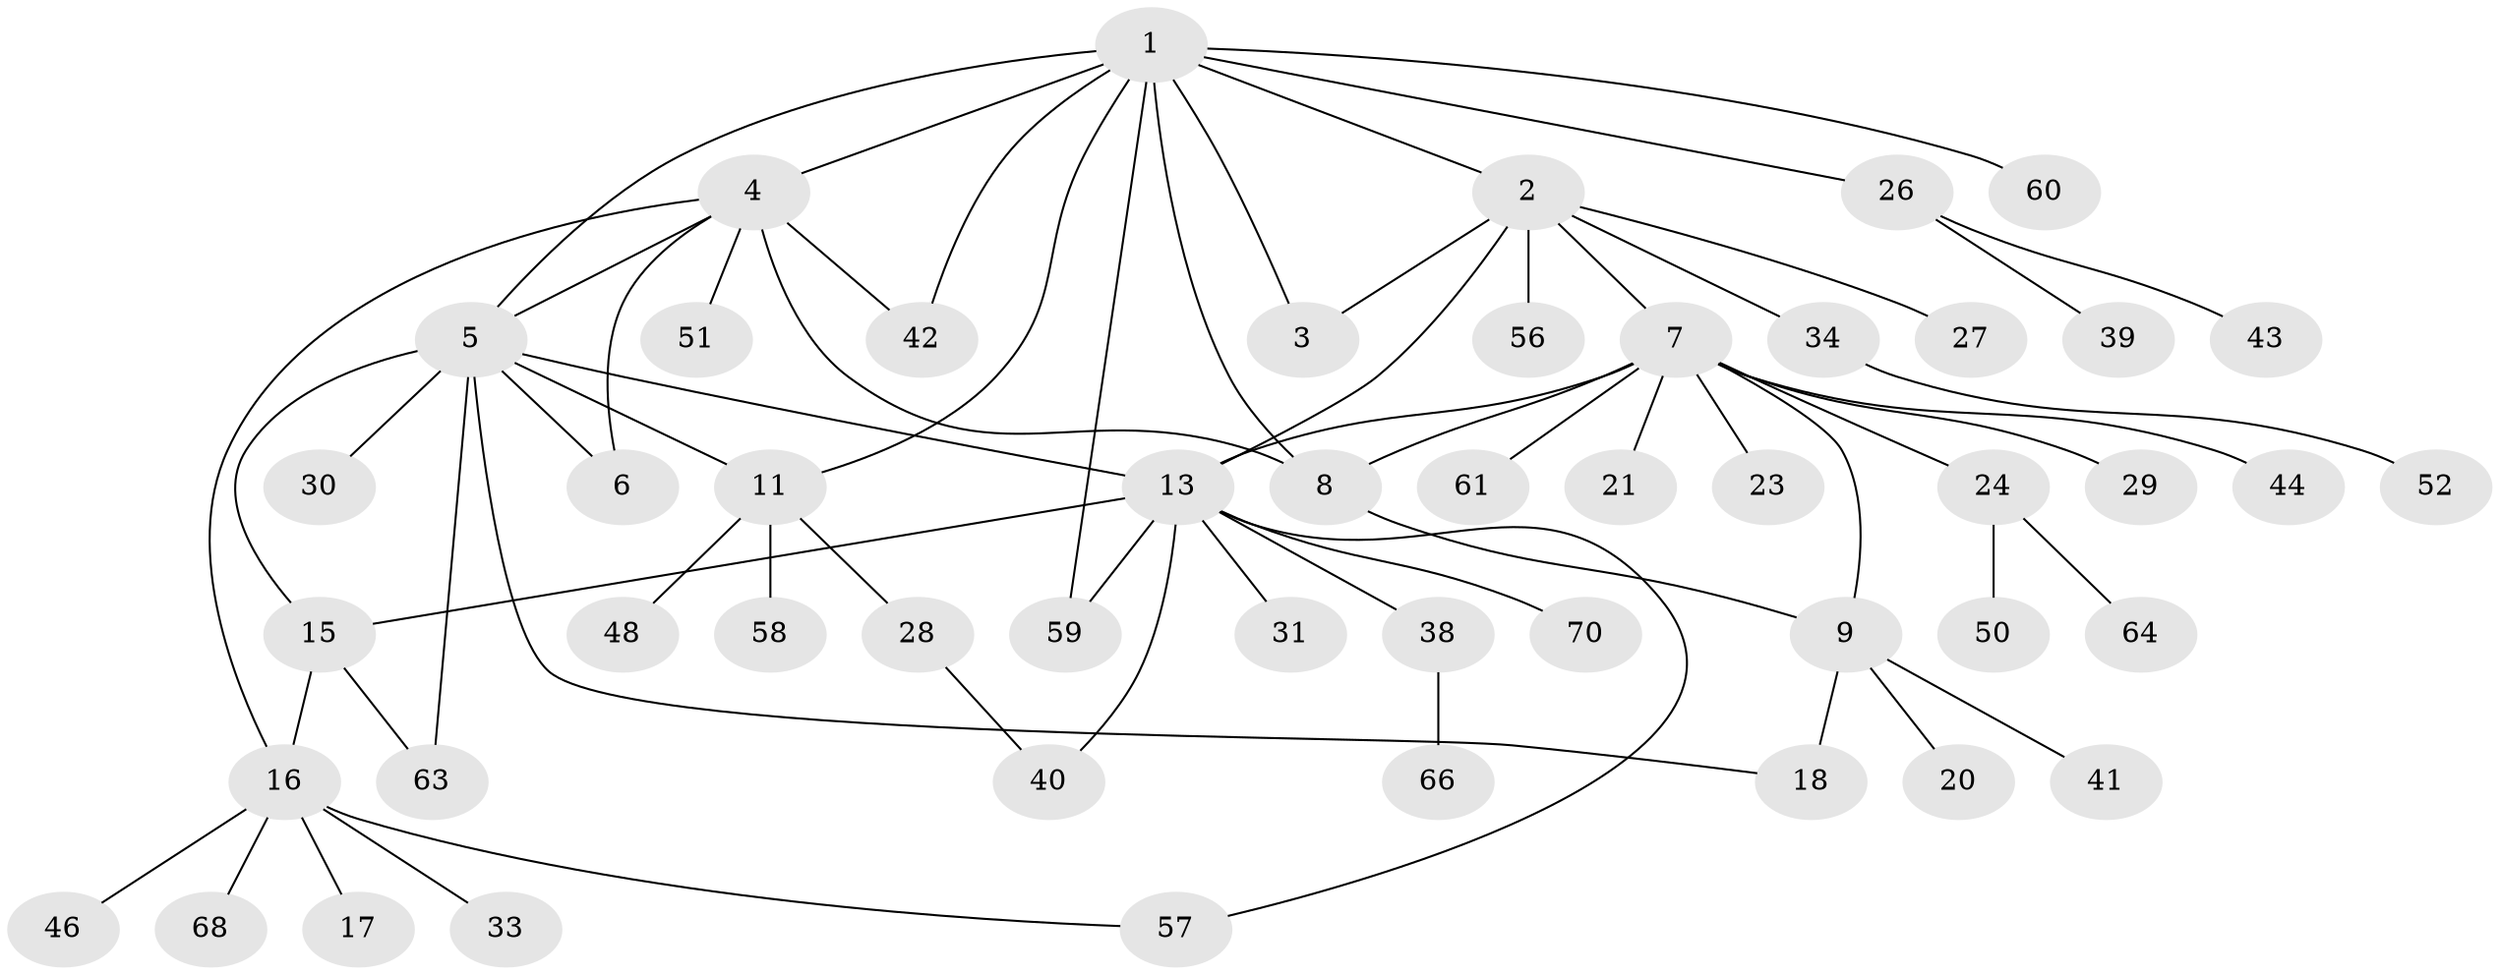 // Generated by graph-tools (version 1.1) at 2025/24/03/03/25 07:24:09]
// undirected, 50 vertices, 66 edges
graph export_dot {
graph [start="1"]
  node [color=gray90,style=filled];
  1 [super="+12"];
  2 [super="+19"];
  3;
  4 [super="+22"];
  5 [super="+10"];
  6;
  7 [super="+67"];
  8 [super="+55"];
  9 [super="+62"];
  11 [super="+37"];
  13 [super="+14"];
  15 [super="+36"];
  16 [super="+25"];
  17;
  18;
  20;
  21;
  23;
  24 [super="+49"];
  26 [super="+54"];
  27;
  28 [super="+32"];
  29;
  30;
  31;
  33;
  34 [super="+35"];
  38 [super="+45"];
  39;
  40 [super="+47"];
  41;
  42;
  43;
  44;
  46 [super="+53"];
  48 [super="+69"];
  50;
  51 [super="+65"];
  52;
  56;
  57;
  58;
  59;
  60;
  61;
  63;
  64;
  66;
  68;
  70;
  1 -- 2;
  1 -- 3;
  1 -- 4;
  1 -- 26;
  1 -- 5;
  1 -- 8;
  1 -- 59;
  1 -- 42;
  1 -- 11;
  1 -- 60;
  2 -- 3;
  2 -- 7;
  2 -- 13;
  2 -- 27;
  2 -- 34;
  2 -- 56;
  4 -- 5;
  4 -- 6;
  4 -- 8 [weight=2];
  4 -- 16;
  4 -- 42;
  4 -- 51;
  5 -- 6;
  5 -- 13;
  5 -- 18;
  5 -- 30;
  5 -- 11;
  5 -- 15;
  5 -- 63;
  7 -- 8;
  7 -- 9;
  7 -- 21;
  7 -- 23;
  7 -- 24;
  7 -- 29;
  7 -- 44;
  7 -- 61;
  7 -- 13;
  8 -- 9;
  9 -- 18;
  9 -- 20;
  9 -- 41;
  11 -- 28;
  11 -- 48;
  11 -- 58;
  13 -- 15 [weight=2];
  13 -- 31;
  13 -- 38;
  13 -- 59;
  13 -- 70;
  13 -- 40;
  13 -- 57;
  15 -- 63;
  15 -- 16;
  16 -- 17;
  16 -- 46;
  16 -- 57;
  16 -- 68;
  16 -- 33;
  24 -- 50;
  24 -- 64;
  26 -- 39;
  26 -- 43;
  28 -- 40;
  34 -- 52;
  38 -- 66;
}
